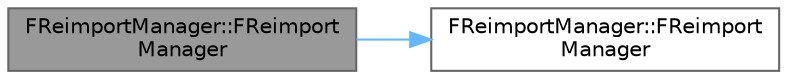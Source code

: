 digraph "FReimportManager::FReimportManager"
{
 // INTERACTIVE_SVG=YES
 // LATEX_PDF_SIZE
  bgcolor="transparent";
  edge [fontname=Helvetica,fontsize=10,labelfontname=Helvetica,labelfontsize=10];
  node [fontname=Helvetica,fontsize=10,shape=box,height=0.2,width=0.4];
  rankdir="LR";
  Node1 [id="Node000001",label="FReimportManager::FReimport\lManager",height=0.2,width=0.4,color="gray40", fillcolor="grey60", style="filled", fontcolor="black",tooltip="Copy constructor; intentionally left unimplemented."];
  Node1 -> Node2 [id="edge1_Node000001_Node000002",color="steelblue1",style="solid",tooltip=" "];
  Node2 [id="Node000002",label="FReimportManager::FReimport\lManager",height=0.2,width=0.4,color="grey40", fillcolor="white", style="filled",URL="$d3/dc8/classFReimportManager.html#a9b91ab7368e31302fffcb286bca1a94b",tooltip="Constructor."];
}
